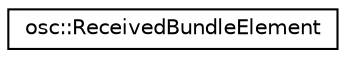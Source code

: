 digraph "Graphical Class Hierarchy"
{
 // LATEX_PDF_SIZE
  edge [fontname="Helvetica",fontsize="10",labelfontname="Helvetica",labelfontsize="10"];
  node [fontname="Helvetica",fontsize="10",shape=record];
  rankdir="LR";
  Node0 [label="osc::ReceivedBundleElement",height=0.2,width=0.4,color="black", fillcolor="white", style="filled",URL="$classosc_1_1ReceivedBundleElement.html",tooltip=" "];
}
